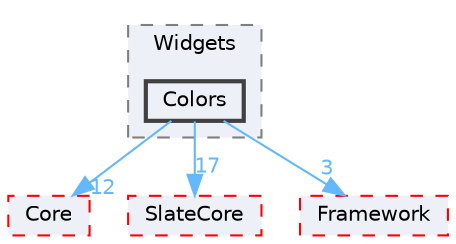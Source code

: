 digraph "Colors"
{
 // INTERACTIVE_SVG=YES
 // LATEX_PDF_SIZE
  bgcolor="transparent";
  edge [fontname=Helvetica,fontsize=10,labelfontname=Helvetica,labelfontsize=10];
  node [fontname=Helvetica,fontsize=10,shape=box,height=0.2,width=0.4];
  compound=true
  subgraph clusterdir_6228195a1e6fbec85444ea1bdf4c95f2 {
    graph [ bgcolor="#edf0f7", pencolor="grey50", label="Widgets", fontname=Helvetica,fontsize=10 style="filled,dashed", URL="dir_6228195a1e6fbec85444ea1bdf4c95f2.html",tooltip=""]
  dir_1adbf7e9e267c2b5654dc86d07eaed7e [label="Colors", fillcolor="#edf0f7", color="grey25", style="filled,bold", URL="dir_1adbf7e9e267c2b5654dc86d07eaed7e.html",tooltip=""];
  }
  dir_0e6cddcc9caa1238c7f3774224afaa45 [label="Core", fillcolor="#edf0f7", color="red", style="filled,dashed", URL="dir_0e6cddcc9caa1238c7f3774224afaa45.html",tooltip=""];
  dir_f0f0d357c8c9eca10fb05693ae8c53b1 [label="SlateCore", fillcolor="#edf0f7", color="red", style="filled,dashed", URL="dir_f0f0d357c8c9eca10fb05693ae8c53b1.html",tooltip=""];
  dir_5e91650a46d604759d601f9856541501 [label="Framework", fillcolor="#edf0f7", color="red", style="filled,dashed", URL="dir_5e91650a46d604759d601f9856541501.html",tooltip=""];
  dir_1adbf7e9e267c2b5654dc86d07eaed7e->dir_0e6cddcc9caa1238c7f3774224afaa45 [headlabel="12", labeldistance=1.5 headhref="dir_000206_000266.html" href="dir_000206_000266.html" color="steelblue1" fontcolor="steelblue1"];
  dir_1adbf7e9e267c2b5654dc86d07eaed7e->dir_5e91650a46d604759d601f9856541501 [headlabel="3", labeldistance=1.5 headhref="dir_000206_000414.html" href="dir_000206_000414.html" color="steelblue1" fontcolor="steelblue1"];
  dir_1adbf7e9e267c2b5654dc86d07eaed7e->dir_f0f0d357c8c9eca10fb05693ae8c53b1 [headlabel="17", labeldistance=1.5 headhref="dir_000206_001045.html" href="dir_000206_001045.html" color="steelblue1" fontcolor="steelblue1"];
}
